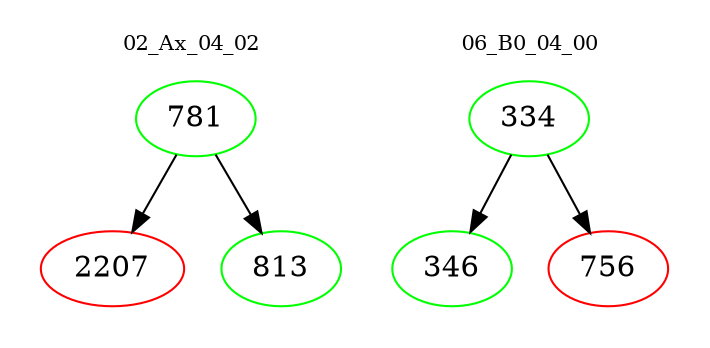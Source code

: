 digraph{
subgraph cluster_0 {
color = white
label = "02_Ax_04_02";
fontsize=10;
T0_781 [label="781", color="green"]
T0_781 -> T0_2207 [color="black"]
T0_2207 [label="2207", color="red"]
T0_781 -> T0_813 [color="black"]
T0_813 [label="813", color="green"]
}
subgraph cluster_1 {
color = white
label = "06_B0_04_00";
fontsize=10;
T1_334 [label="334", color="green"]
T1_334 -> T1_346 [color="black"]
T1_346 [label="346", color="green"]
T1_334 -> T1_756 [color="black"]
T1_756 [label="756", color="red"]
}
}
